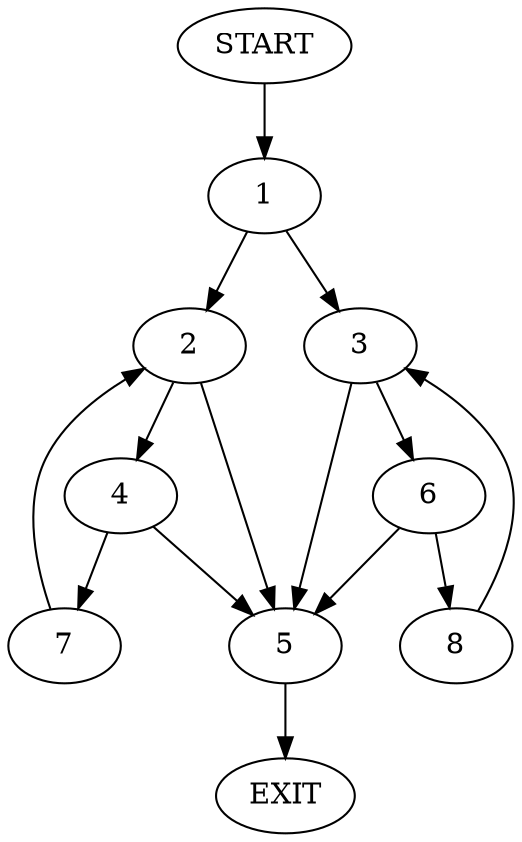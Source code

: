 digraph {
0 [label="START"]
9 [label="EXIT"]
0 -> 1
1 -> 2
1 -> 3
2 -> 4
2 -> 5
3 -> 6
3 -> 5
4 -> 5
4 -> 7
5 -> 9
7 -> 2
6 -> 5
6 -> 8
8 -> 3
}
